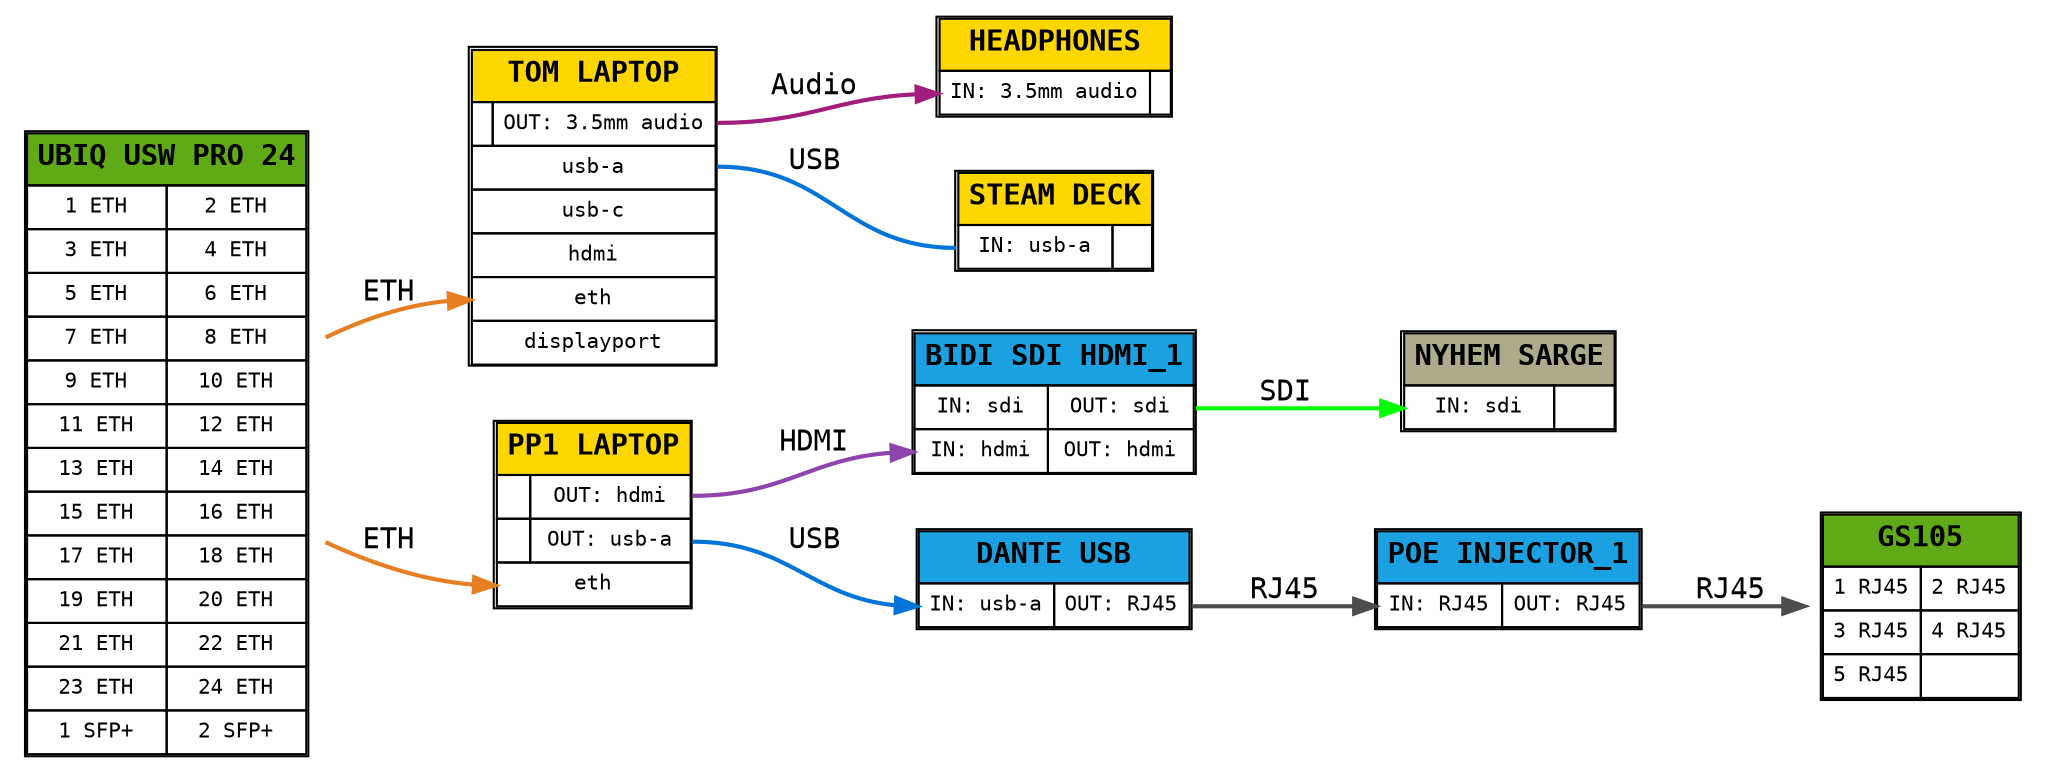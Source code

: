 digraph G {
    rankdir = LR;
    node [shape = plaintext; fontname = "monospace";];


    
    UBIQ_USW_PRO_24 [label = <
        <table border="1" cellborder="1" cellspacing="0" cellpadding="4">
        <tr><td bgcolor="#60A917" colspan="2"><font point-size="14"><b>UBIQ USW PRO 24</b></font></td></tr>
        <tr>
            <td port="eth_1"><font point-size="10">1 ETH</font></td>
            <td port="eth_2"><font point-size="10">2 ETH</font></td>
        </tr>
        <tr>
            <td port="eth_3"><font point-size="10">3 ETH</font></td>
            <td port="eth_4"><font point-size="10">4 ETH</font></td>
        </tr>
        <tr>
            <td port="eth_5"><font point-size="10">5 ETH</font></td>
            <td port="eth_6"><font point-size="10">6 ETH</font></td>
        </tr>
        <tr>
            <td port="eth_7"><font point-size="10">7 ETH</font></td>
            <td port="eth_8"><font point-size="10">8 ETH</font></td>
        </tr>
        <tr>
            <td port="eth_9"><font point-size="10">9 ETH</font></td>
            <td port="eth_10"><font point-size="10">10 ETH</font></td>
        </tr>
        <tr>
            <td port="eth_11"><font point-size="10">11 ETH</font></td>
            <td port="eth_12"><font point-size="10">12 ETH</font></td>
        </tr>
        <tr>
            <td port="eth_13"><font point-size="10">13 ETH</font></td>
            <td port="eth_14"><font point-size="10">14 ETH</font></td>
        </tr>
        <tr>
            <td port="eth_15"><font point-size="10">15 ETH</font></td>
            <td port="eth_16"><font point-size="10">16 ETH</font></td>
        </tr>
        <tr>
            <td port="eth_17"><font point-size="10">17 ETH</font></td>
            <td port="eth_18"><font point-size="10">18 ETH</font></td>
        </tr>
        <tr>
            <td port="eth_19"><font point-size="10">19 ETH</font></td>
            <td port="eth_20"><font point-size="10">20 ETH</font></td>
        </tr>
        <tr>
            <td port="eth_21"><font point-size="10">21 ETH</font></td>
            <td port="eth_22"><font point-size="10">22 ETH</font></td>
        </tr>
        <tr>
            <td port="eth_23"><font point-size="10">23 ETH</font></td>
            <td port="eth_24"><font point-size="10">24 ETH</font></td>
        </tr>
        <tr>
            <td port="sfp+_1"><font point-size="10">1 SFP+</font></td>
            <td port="sfp+_2"><font point-size="10">2 SFP+</font></td>
        </tr>
        </table>
        >;];

    
    STEAM_DECK [label = <
        <table border="1" cellborder="1" cellspacing="0" cellpadding="4">
        <tr><td bgcolor="#FFD700" colspan="2"><font point-size="14"><b>STEAM DECK</b></font></td></tr>
        <tr>
            <td port="in_usb_a"><font point-size="10">IN: usb-a</font></td>
            <td></td>
        </tr>
        </table>
        >;];

    
    TOM_LAPTOP [label = <
        <table border="1" cellborder="1" cellspacing="0" cellpadding="4">
        <tr><td bgcolor="#FFD700" colspan="2"><font point-size="14"><b>TOM LAPTOP</b></font></td></tr>
        <tr>
            <td></td>
            <td port="out_port_3_5mm_audio"><font point-size="10">OUT: 3.5mm audio</font></td>
        </tr>
        <tr><td port="usb_a" colspan="2"><font point-size="10">usb-a</font></td></tr>
        <tr><td port="usb_c" colspan="2"><font point-size="10">usb-c</font></td></tr>
        <tr><td port="hdmi" colspan="2"><font point-size="10">hdmi</font></td></tr>
        <tr><td port="eth" colspan="2"><font point-size="10">eth</font></td></tr>
        <tr><td port="displayport" colspan="2"><font point-size="10">displayport</font></td></tr>
        </table>
        >;];

    
    PP1_LAPTOP [label = <
        <table border="1" cellborder="1" cellspacing="0" cellpadding="4">
        <tr><td bgcolor="#FFD700" colspan="2"><font point-size="14"><b>PP1 LAPTOP</b></font></td></tr>
        <tr>
            <td></td>
            <td port="out_hdmi"><font point-size="10">OUT: hdmi</font></td>
        </tr>
        <tr>
            <td></td>
            <td port="out_usb_a"><font point-size="10">OUT: usb-a</font></td>
        </tr>
        <tr><td port="eth" colspan="2"><font point-size="10">eth</font></td></tr>
        </table>
        >;];

    
    BIDI_SDI_HDMI_1 [label = <
        <table border="1" cellborder="1" cellspacing="0" cellpadding="4">
        <tr><td bgcolor="#1BA1E2" colspan="2"><font point-size="14"><b>BIDI SDI HDMI_1</b></font></td></tr>
        <tr>
            <td port="in_sdi"><font point-size="10">IN: sdi</font></td>
            <td port="out_sdi"><font point-size="10">OUT: sdi</font></td>
        </tr>
        <tr>
            <td port="in_hdmi"><font point-size="10">IN: hdmi</font></td>
            <td port="out_hdmi"><font point-size="10">OUT: hdmi</font></td>
        </tr>
        </table>
        >;];

    
    DANTE_USB [label = <
        <table border="1" cellborder="1" cellspacing="0" cellpadding="4">
        <tr><td bgcolor="#1BA1E2" colspan="2"><font point-size="14"><b>DANTE USB</b></font></td></tr>
        <tr>
            <td port="in_usb_a"><font point-size="10">IN: usb-a</font></td>
            <td port="out_RJ45"><font point-size="10">OUT: RJ45</font></td>
        </tr>
        </table>
        >;];

    
    POE_INJECTOR_1 [label = <
        <table border="1" cellborder="1" cellspacing="0" cellpadding="4">
        <tr><td bgcolor="#1BA1E2" colspan="2"><font point-size="14"><b>POE INJECTOR_1</b></font></td></tr>
        <tr>
            <td port="in_RJ45"><font point-size="10">IN: RJ45</font></td>
            <td port="out_RJ45"><font point-size="10">OUT: RJ45</font></td>
        </tr>
        </table>
        >;];

    
    GS105 [label = <
        <table border="1" cellborder="1" cellspacing="0" cellpadding="4">
        <tr><td bgcolor="#60A917" colspan="2"><font point-size="14"><b>GS105</b></font></td></tr>
        <tr>
            <td port="rj45_1"><font point-size="10">1 RJ45</font></td>
            <td port="rj45_2"><font point-size="10">2 RJ45</font></td>
        </tr>
        <tr>
            <td port="rj45_3"><font point-size="10">3 RJ45</font></td>
            <td port="rj45_4"><font point-size="10">4 RJ45</font></td>
        </tr>
        <tr>
            <td port="rj45_5"><font point-size="10">5 RJ45</font></td>
            <td></td>
        </tr>
        </table>
        >;];

    
    NYHEM_SARGE [label = <
        <table border="1" cellborder="1" cellspacing="0" cellpadding="4">
        <tr><td bgcolor="#AFAA8B" colspan="2"><font point-size="14"><b>NYHEM SARGE</b></font></td></tr>
        <tr>
            <td port="in_sdi"><font point-size="10">IN: sdi</font></td>
            <td></td>
        </tr>
        </table>
        >;];

    
    HEADPHONES [label = <
        <table border="1" cellborder="1" cellspacing="0" cellpadding="4">
        <tr><td bgcolor="#FFD700" colspan="2"><font point-size="14"><b>HEADPHONES</b></font></td></tr>
        <tr>
            <td port="in_port_3_5mm_audio"><font point-size="10">IN: 3.5mm audio</font></td>
            <td></td>
        </tr>
        </table>
        >;];


    // Connections

    TOM_LAPTOP:usb_a -> STEAM_DECK:in_usb_a [label = "USB"; color = "#0074D9"; penwidth = 2; fontname = "monospace"; dir = none;];
    TOM_LAPTOP:out_port_3_5mm_audio -> HEADPHONES:in_port_3_5mm_audio [label = "Audio"; color = "#A21E7D"; penwidth = 2; fontname = "monospace";];
    PP1_LAPTOP:out_hdmi -> BIDI_SDI_HDMI_1:in_hdmi [label = "HDMI"; color = "#8E44AD"; penwidth = 2; fontname = "monospace";];
    BIDI_SDI_HDMI_1:out_sdi -> NYHEM_SARGE:in_sdi [label = "SDI"; color = "#00FF00"; penwidth = 2; fontname = "monospace";];
    UBIQ_USW_PRO_24:eth -> TOM_LAPTOP:eth [label = "ETH"; color = "#E67E22"; penwidth = 2; fontname = "monospace";];
    UBIQ_USW_PRO_24:eth -> PP1_LAPTOP:eth [label = "ETH"; color = "#E67E22"; penwidth = 2; fontname = "monospace";];
    PP1_LAPTOP:out_usb_a -> DANTE_USB:in_usb_a [label = "USB"; color = "#0074D9"; penwidth = 2; fontname = "monospace";];
    DANTE_USB:out_RJ45 -> POE_INJECTOR_1:in_RJ45 [label = "RJ45"; color = "#4D4D4D"; penwidth = 2; fontname = "monospace";];
    POE_INJECTOR_1:out_RJ45 -> GS105:RJ45 [label = "RJ45"; color = "#4D4D4D"; penwidth = 2; fontname = "monospace";];
}